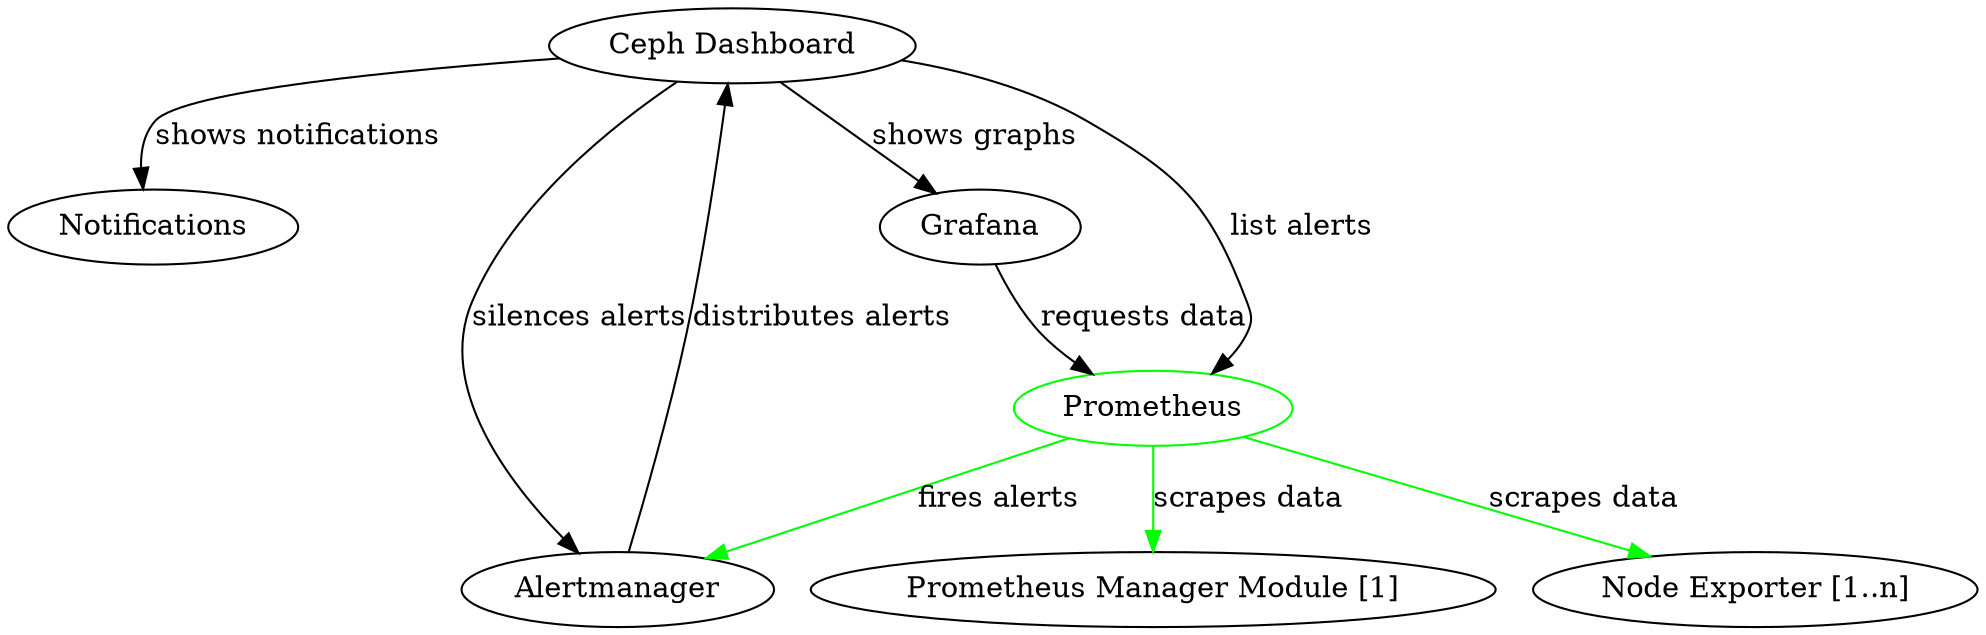 digraph G {
    rankdir=TB
    "Ceph Dashboard" -> Notifications [label="shows notifications"];
    "Ceph Dashboard" -> Alertmanager [label="silences alerts"];
    "Ceph Dashboard" -> Grafana [label="shows graphs"];
    "Ceph Dashboard" -> Prometheus [label="list alerts"];
    Prometheus [color="green"];
    Prometheus -> "Node Exporter [1..n]" [label="scrapes data", color="green"];
    Prometheus -> "Prometheus Manager Module [1]" [label="scrapes data", color="green"];
    Prometheus -> Alertmanager [label="fires alerts", color="green"];
    Alertmanager -> "Ceph Dashboard" [label="distributes alerts"];
    // Alertmanager [color="green"];
    // Grafana[color="green"];
    Grafana -> Prometheus [label="requests data"];
    // Notifications[color=green];
}
